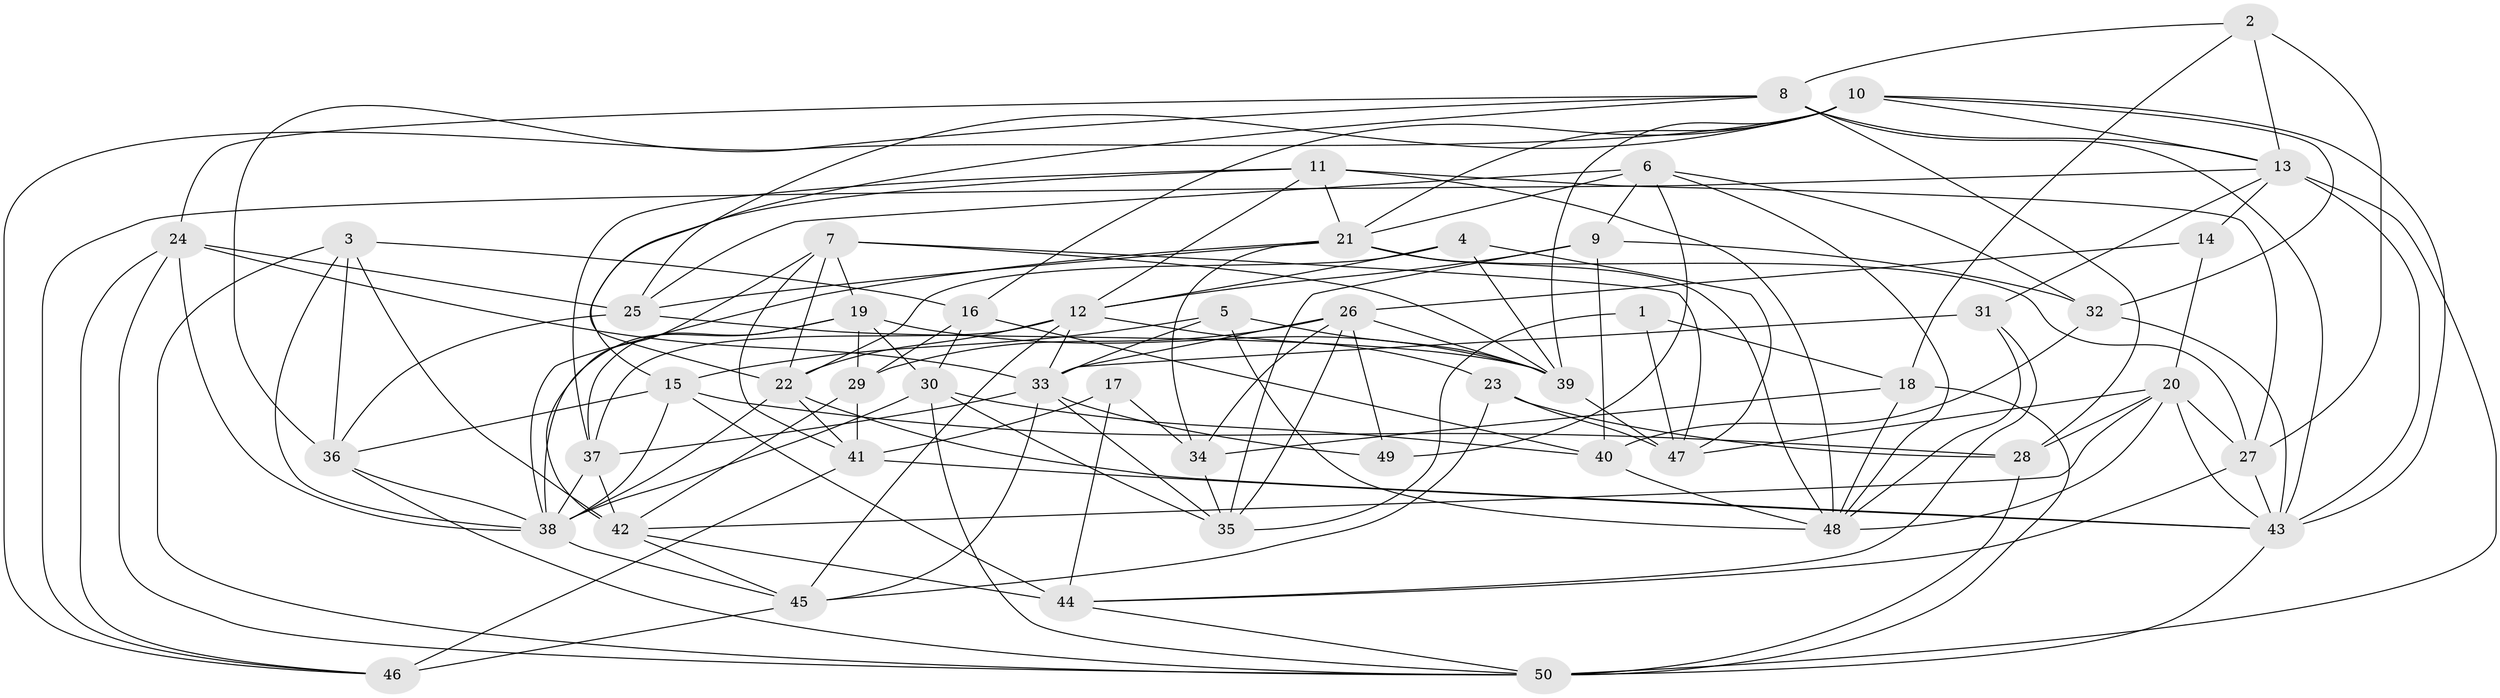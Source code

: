 // original degree distribution, {4: 1.0}
// Generated by graph-tools (version 1.1) at 2025/38/03/04/25 23:38:08]
// undirected, 50 vertices, 149 edges
graph export_dot {
  node [color=gray90,style=filled];
  1;
  2;
  3;
  4;
  5;
  6;
  7;
  8;
  9;
  10;
  11;
  12;
  13;
  14;
  15;
  16;
  17;
  18;
  19;
  20;
  21;
  22;
  23;
  24;
  25;
  26;
  27;
  28;
  29;
  30;
  31;
  32;
  33;
  34;
  35;
  36;
  37;
  38;
  39;
  40;
  41;
  42;
  43;
  44;
  45;
  46;
  47;
  48;
  49;
  50;
  1 -- 18 [weight=1.0];
  1 -- 35 [weight=1.0];
  1 -- 47 [weight=2.0];
  2 -- 8 [weight=1.0];
  2 -- 13 [weight=1.0];
  2 -- 18 [weight=1.0];
  2 -- 27 [weight=1.0];
  3 -- 16 [weight=1.0];
  3 -- 36 [weight=1.0];
  3 -- 38 [weight=1.0];
  3 -- 42 [weight=2.0];
  3 -- 50 [weight=1.0];
  4 -- 12 [weight=1.0];
  4 -- 22 [weight=1.0];
  4 -- 39 [weight=1.0];
  4 -- 47 [weight=1.0];
  5 -- 15 [weight=1.0];
  5 -- 33 [weight=1.0];
  5 -- 39 [weight=1.0];
  5 -- 48 [weight=1.0];
  6 -- 9 [weight=1.0];
  6 -- 21 [weight=1.0];
  6 -- 25 [weight=1.0];
  6 -- 32 [weight=1.0];
  6 -- 48 [weight=1.0];
  6 -- 49 [weight=1.0];
  7 -- 19 [weight=1.0];
  7 -- 22 [weight=1.0];
  7 -- 39 [weight=1.0];
  7 -- 41 [weight=1.0];
  7 -- 42 [weight=1.0];
  7 -- 47 [weight=1.0];
  8 -- 13 [weight=1.0];
  8 -- 22 [weight=2.0];
  8 -- 24 [weight=1.0];
  8 -- 28 [weight=2.0];
  8 -- 36 [weight=1.0];
  8 -- 43 [weight=2.0];
  9 -- 12 [weight=2.0];
  9 -- 32 [weight=1.0];
  9 -- 35 [weight=1.0];
  9 -- 40 [weight=1.0];
  10 -- 13 [weight=1.0];
  10 -- 16 [weight=1.0];
  10 -- 21 [weight=1.0];
  10 -- 25 [weight=1.0];
  10 -- 32 [weight=1.0];
  10 -- 39 [weight=1.0];
  10 -- 43 [weight=1.0];
  10 -- 46 [weight=1.0];
  11 -- 12 [weight=1.0];
  11 -- 15 [weight=1.0];
  11 -- 21 [weight=1.0];
  11 -- 27 [weight=1.0];
  11 -- 37 [weight=1.0];
  11 -- 48 [weight=1.0];
  12 -- 22 [weight=1.0];
  12 -- 23 [weight=1.0];
  12 -- 33 [weight=2.0];
  12 -- 37 [weight=1.0];
  12 -- 45 [weight=1.0];
  13 -- 14 [weight=1.0];
  13 -- 31 [weight=1.0];
  13 -- 43 [weight=1.0];
  13 -- 46 [weight=1.0];
  13 -- 50 [weight=1.0];
  14 -- 20 [weight=1.0];
  14 -- 26 [weight=2.0];
  15 -- 28 [weight=1.0];
  15 -- 36 [weight=1.0];
  15 -- 38 [weight=1.0];
  15 -- 44 [weight=1.0];
  16 -- 29 [weight=2.0];
  16 -- 30 [weight=1.0];
  16 -- 40 [weight=1.0];
  17 -- 34 [weight=1.0];
  17 -- 41 [weight=2.0];
  17 -- 44 [weight=3.0];
  18 -- 34 [weight=1.0];
  18 -- 48 [weight=1.0];
  18 -- 50 [weight=2.0];
  19 -- 29 [weight=1.0];
  19 -- 30 [weight=1.0];
  19 -- 37 [weight=1.0];
  19 -- 38 [weight=1.0];
  19 -- 39 [weight=1.0];
  20 -- 27 [weight=1.0];
  20 -- 28 [weight=1.0];
  20 -- 42 [weight=1.0];
  20 -- 43 [weight=1.0];
  20 -- 47 [weight=2.0];
  20 -- 48 [weight=1.0];
  21 -- 25 [weight=1.0];
  21 -- 27 [weight=1.0];
  21 -- 34 [weight=1.0];
  21 -- 38 [weight=1.0];
  21 -- 48 [weight=1.0];
  22 -- 38 [weight=1.0];
  22 -- 41 [weight=1.0];
  22 -- 43 [weight=1.0];
  23 -- 28 [weight=1.0];
  23 -- 45 [weight=1.0];
  23 -- 47 [weight=3.0];
  24 -- 25 [weight=1.0];
  24 -- 33 [weight=1.0];
  24 -- 38 [weight=1.0];
  24 -- 46 [weight=1.0];
  24 -- 50 [weight=1.0];
  25 -- 36 [weight=1.0];
  25 -- 39 [weight=1.0];
  26 -- 29 [weight=1.0];
  26 -- 33 [weight=1.0];
  26 -- 34 [weight=2.0];
  26 -- 35 [weight=1.0];
  26 -- 39 [weight=1.0];
  26 -- 49 [weight=2.0];
  27 -- 43 [weight=1.0];
  27 -- 44 [weight=1.0];
  28 -- 50 [weight=1.0];
  29 -- 41 [weight=1.0];
  29 -- 42 [weight=1.0];
  30 -- 35 [weight=1.0];
  30 -- 38 [weight=1.0];
  30 -- 40 [weight=1.0];
  30 -- 50 [weight=1.0];
  31 -- 33 [weight=1.0];
  31 -- 44 [weight=1.0];
  31 -- 48 [weight=1.0];
  32 -- 40 [weight=2.0];
  32 -- 43 [weight=1.0];
  33 -- 35 [weight=1.0];
  33 -- 37 [weight=1.0];
  33 -- 45 [weight=1.0];
  33 -- 49 [weight=1.0];
  34 -- 35 [weight=1.0];
  36 -- 38 [weight=1.0];
  36 -- 50 [weight=1.0];
  37 -- 38 [weight=1.0];
  37 -- 42 [weight=1.0];
  38 -- 45 [weight=1.0];
  39 -- 47 [weight=1.0];
  40 -- 48 [weight=1.0];
  41 -- 43 [weight=1.0];
  41 -- 46 [weight=2.0];
  42 -- 44 [weight=1.0];
  42 -- 45 [weight=1.0];
  43 -- 50 [weight=1.0];
  44 -- 50 [weight=1.0];
  45 -- 46 [weight=1.0];
}
